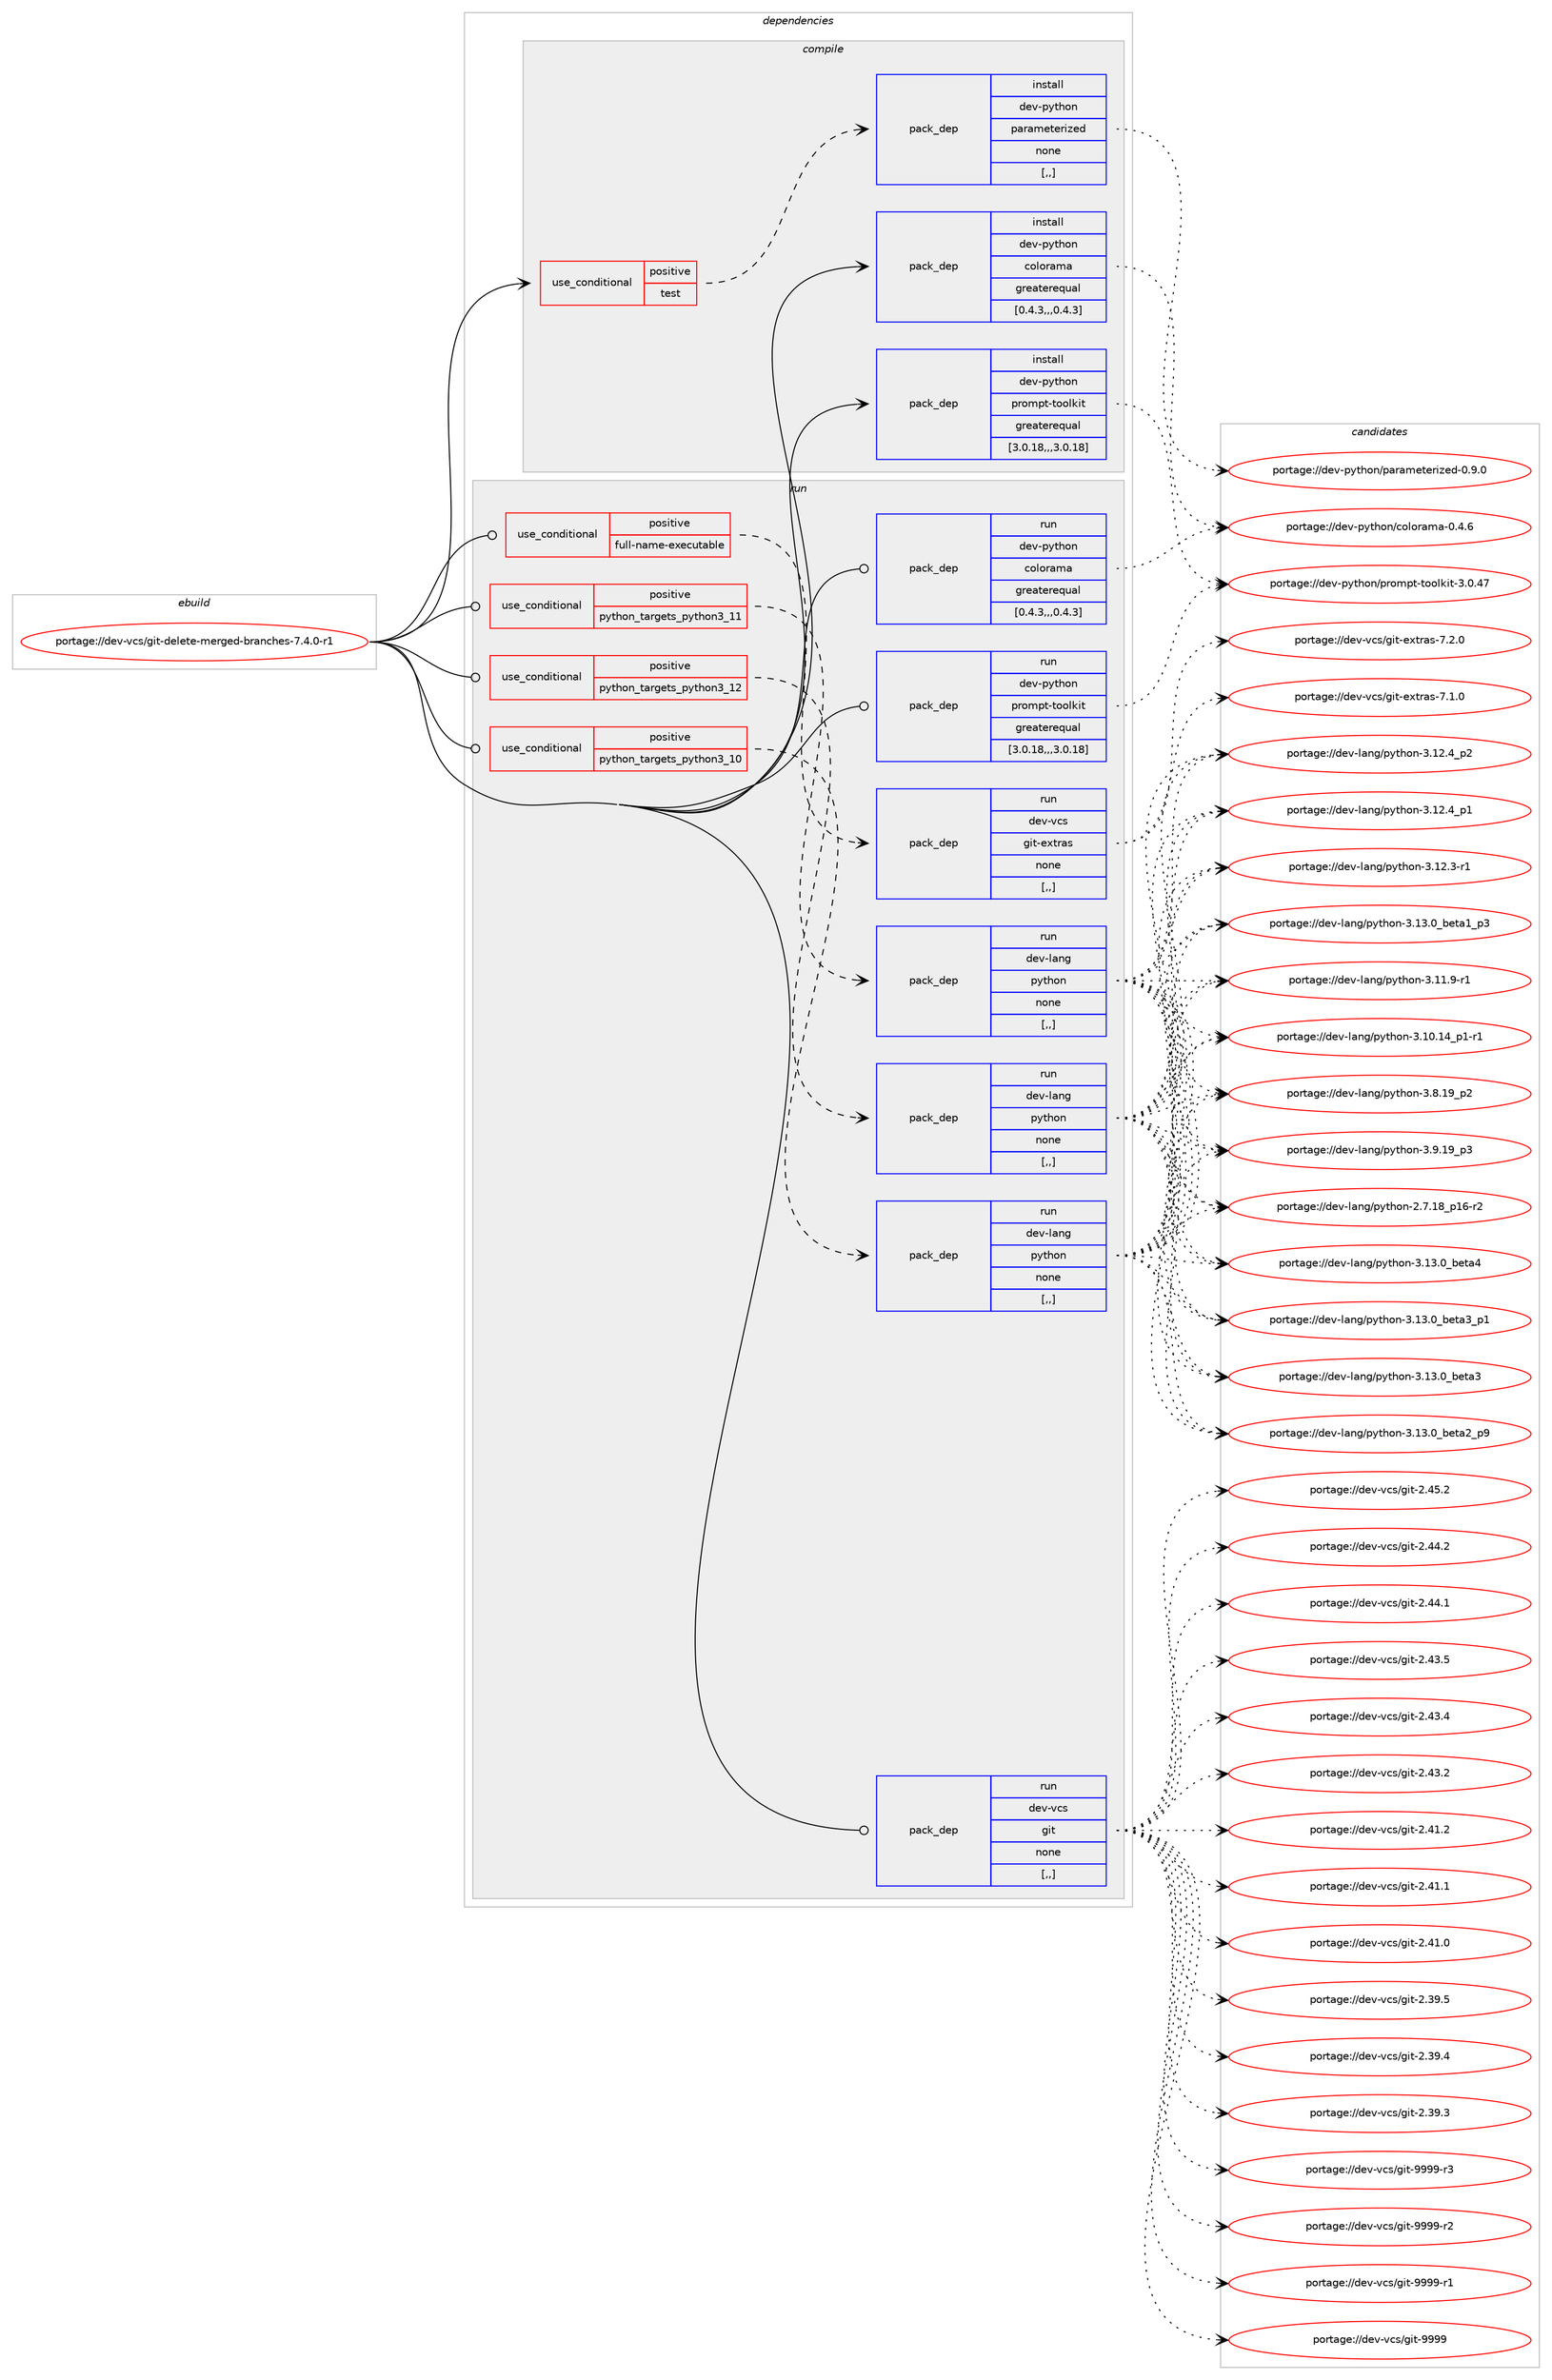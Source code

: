 digraph prolog {

# *************
# Graph options
# *************

newrank=true;
concentrate=true;
compound=true;
graph [rankdir=LR,fontname=Helvetica,fontsize=10,ranksep=1.5];#, ranksep=2.5, nodesep=0.2];
edge  [arrowhead=vee];
node  [fontname=Helvetica,fontsize=10];

# **********
# The ebuild
# **********

subgraph cluster_leftcol {
color=gray;
label=<<i>ebuild</i>>;
id [label="portage://dev-vcs/git-delete-merged-branches-7.4.0-r1", color=red, width=4, href="../dev-vcs/git-delete-merged-branches-7.4.0-r1.svg"];
}

# ****************
# The dependencies
# ****************

subgraph cluster_midcol {
color=gray;
label=<<i>dependencies</i>>;
subgraph cluster_compile {
fillcolor="#eeeeee";
style=filled;
label=<<i>compile</i>>;
subgraph cond62474 {
dependency222173 [label=<<TABLE BORDER="0" CELLBORDER="1" CELLSPACING="0" CELLPADDING="4"><TR><TD ROWSPAN="3" CELLPADDING="10">use_conditional</TD></TR><TR><TD>positive</TD></TR><TR><TD>test</TD></TR></TABLE>>, shape=none, color=red];
subgraph pack158237 {
dependency222174 [label=<<TABLE BORDER="0" CELLBORDER="1" CELLSPACING="0" CELLPADDING="4" WIDTH="220"><TR><TD ROWSPAN="6" CELLPADDING="30">pack_dep</TD></TR><TR><TD WIDTH="110">install</TD></TR><TR><TD>dev-python</TD></TR><TR><TD>parameterized</TD></TR><TR><TD>none</TD></TR><TR><TD>[,,]</TD></TR></TABLE>>, shape=none, color=blue];
}
dependency222173:e -> dependency222174:w [weight=20,style="dashed",arrowhead="vee"];
}
id:e -> dependency222173:w [weight=20,style="solid",arrowhead="vee"];
subgraph pack158238 {
dependency222175 [label=<<TABLE BORDER="0" CELLBORDER="1" CELLSPACING="0" CELLPADDING="4" WIDTH="220"><TR><TD ROWSPAN="6" CELLPADDING="30">pack_dep</TD></TR><TR><TD WIDTH="110">install</TD></TR><TR><TD>dev-python</TD></TR><TR><TD>colorama</TD></TR><TR><TD>greaterequal</TD></TR><TR><TD>[0.4.3,,,0.4.3]</TD></TR></TABLE>>, shape=none, color=blue];
}
id:e -> dependency222175:w [weight=20,style="solid",arrowhead="vee"];
subgraph pack158239 {
dependency222176 [label=<<TABLE BORDER="0" CELLBORDER="1" CELLSPACING="0" CELLPADDING="4" WIDTH="220"><TR><TD ROWSPAN="6" CELLPADDING="30">pack_dep</TD></TR><TR><TD WIDTH="110">install</TD></TR><TR><TD>dev-python</TD></TR><TR><TD>prompt-toolkit</TD></TR><TR><TD>greaterequal</TD></TR><TR><TD>[3.0.18,,,3.0.18]</TD></TR></TABLE>>, shape=none, color=blue];
}
id:e -> dependency222176:w [weight=20,style="solid",arrowhead="vee"];
}
subgraph cluster_compileandrun {
fillcolor="#eeeeee";
style=filled;
label=<<i>compile and run</i>>;
}
subgraph cluster_run {
fillcolor="#eeeeee";
style=filled;
label=<<i>run</i>>;
subgraph cond62475 {
dependency222177 [label=<<TABLE BORDER="0" CELLBORDER="1" CELLSPACING="0" CELLPADDING="4"><TR><TD ROWSPAN="3" CELLPADDING="10">use_conditional</TD></TR><TR><TD>positive</TD></TR><TR><TD>full-name-executable</TD></TR></TABLE>>, shape=none, color=red];
subgraph pack158240 {
dependency222178 [label=<<TABLE BORDER="0" CELLBORDER="1" CELLSPACING="0" CELLPADDING="4" WIDTH="220"><TR><TD ROWSPAN="6" CELLPADDING="30">pack_dep</TD></TR><TR><TD WIDTH="110">run</TD></TR><TR><TD>dev-vcs</TD></TR><TR><TD>git-extras</TD></TR><TR><TD>none</TD></TR><TR><TD>[,,]</TD></TR></TABLE>>, shape=none, color=blue];
}
dependency222177:e -> dependency222178:w [weight=20,style="dashed",arrowhead="vee"];
}
id:e -> dependency222177:w [weight=20,style="solid",arrowhead="odot"];
subgraph cond62476 {
dependency222179 [label=<<TABLE BORDER="0" CELLBORDER="1" CELLSPACING="0" CELLPADDING="4"><TR><TD ROWSPAN="3" CELLPADDING="10">use_conditional</TD></TR><TR><TD>positive</TD></TR><TR><TD>python_targets_python3_10</TD></TR></TABLE>>, shape=none, color=red];
subgraph pack158241 {
dependency222180 [label=<<TABLE BORDER="0" CELLBORDER="1" CELLSPACING="0" CELLPADDING="4" WIDTH="220"><TR><TD ROWSPAN="6" CELLPADDING="30">pack_dep</TD></TR><TR><TD WIDTH="110">run</TD></TR><TR><TD>dev-lang</TD></TR><TR><TD>python</TD></TR><TR><TD>none</TD></TR><TR><TD>[,,]</TD></TR></TABLE>>, shape=none, color=blue];
}
dependency222179:e -> dependency222180:w [weight=20,style="dashed",arrowhead="vee"];
}
id:e -> dependency222179:w [weight=20,style="solid",arrowhead="odot"];
subgraph cond62477 {
dependency222181 [label=<<TABLE BORDER="0" CELLBORDER="1" CELLSPACING="0" CELLPADDING="4"><TR><TD ROWSPAN="3" CELLPADDING="10">use_conditional</TD></TR><TR><TD>positive</TD></TR><TR><TD>python_targets_python3_11</TD></TR></TABLE>>, shape=none, color=red];
subgraph pack158242 {
dependency222182 [label=<<TABLE BORDER="0" CELLBORDER="1" CELLSPACING="0" CELLPADDING="4" WIDTH="220"><TR><TD ROWSPAN="6" CELLPADDING="30">pack_dep</TD></TR><TR><TD WIDTH="110">run</TD></TR><TR><TD>dev-lang</TD></TR><TR><TD>python</TD></TR><TR><TD>none</TD></TR><TR><TD>[,,]</TD></TR></TABLE>>, shape=none, color=blue];
}
dependency222181:e -> dependency222182:w [weight=20,style="dashed",arrowhead="vee"];
}
id:e -> dependency222181:w [weight=20,style="solid",arrowhead="odot"];
subgraph cond62478 {
dependency222183 [label=<<TABLE BORDER="0" CELLBORDER="1" CELLSPACING="0" CELLPADDING="4"><TR><TD ROWSPAN="3" CELLPADDING="10">use_conditional</TD></TR><TR><TD>positive</TD></TR><TR><TD>python_targets_python3_12</TD></TR></TABLE>>, shape=none, color=red];
subgraph pack158243 {
dependency222184 [label=<<TABLE BORDER="0" CELLBORDER="1" CELLSPACING="0" CELLPADDING="4" WIDTH="220"><TR><TD ROWSPAN="6" CELLPADDING="30">pack_dep</TD></TR><TR><TD WIDTH="110">run</TD></TR><TR><TD>dev-lang</TD></TR><TR><TD>python</TD></TR><TR><TD>none</TD></TR><TR><TD>[,,]</TD></TR></TABLE>>, shape=none, color=blue];
}
dependency222183:e -> dependency222184:w [weight=20,style="dashed",arrowhead="vee"];
}
id:e -> dependency222183:w [weight=20,style="solid",arrowhead="odot"];
subgraph pack158244 {
dependency222185 [label=<<TABLE BORDER="0" CELLBORDER="1" CELLSPACING="0" CELLPADDING="4" WIDTH="220"><TR><TD ROWSPAN="6" CELLPADDING="30">pack_dep</TD></TR><TR><TD WIDTH="110">run</TD></TR><TR><TD>dev-python</TD></TR><TR><TD>colorama</TD></TR><TR><TD>greaterequal</TD></TR><TR><TD>[0.4.3,,,0.4.3]</TD></TR></TABLE>>, shape=none, color=blue];
}
id:e -> dependency222185:w [weight=20,style="solid",arrowhead="odot"];
subgraph pack158245 {
dependency222186 [label=<<TABLE BORDER="0" CELLBORDER="1" CELLSPACING="0" CELLPADDING="4" WIDTH="220"><TR><TD ROWSPAN="6" CELLPADDING="30">pack_dep</TD></TR><TR><TD WIDTH="110">run</TD></TR><TR><TD>dev-python</TD></TR><TR><TD>prompt-toolkit</TD></TR><TR><TD>greaterequal</TD></TR><TR><TD>[3.0.18,,,3.0.18]</TD></TR></TABLE>>, shape=none, color=blue];
}
id:e -> dependency222186:w [weight=20,style="solid",arrowhead="odot"];
subgraph pack158246 {
dependency222187 [label=<<TABLE BORDER="0" CELLBORDER="1" CELLSPACING="0" CELLPADDING="4" WIDTH="220"><TR><TD ROWSPAN="6" CELLPADDING="30">pack_dep</TD></TR><TR><TD WIDTH="110">run</TD></TR><TR><TD>dev-vcs</TD></TR><TR><TD>git</TD></TR><TR><TD>none</TD></TR><TR><TD>[,,]</TD></TR></TABLE>>, shape=none, color=blue];
}
id:e -> dependency222187:w [weight=20,style="solid",arrowhead="odot"];
}
}

# **************
# The candidates
# **************

subgraph cluster_choices {
rank=same;
color=gray;
label=<<i>candidates</i>>;

subgraph choice158237 {
color=black;
nodesep=1;
choice10010111845112121116104111110471129711497109101116101114105122101100454846574648 [label="portage://dev-python/parameterized-0.9.0", color=red, width=4,href="../dev-python/parameterized-0.9.0.svg"];
dependency222174:e -> choice10010111845112121116104111110471129711497109101116101114105122101100454846574648:w [style=dotted,weight="100"];
}
subgraph choice158238 {
color=black;
nodesep=1;
choice1001011184511212111610411111047991111081111149710997454846524654 [label="portage://dev-python/colorama-0.4.6", color=red, width=4,href="../dev-python/colorama-0.4.6.svg"];
dependency222175:e -> choice1001011184511212111610411111047991111081111149710997454846524654:w [style=dotted,weight="100"];
}
subgraph choice158239 {
color=black;
nodesep=1;
choice10010111845112121116104111110471121141111091121164511611111110810710511645514648465255 [label="portage://dev-python/prompt-toolkit-3.0.47", color=red, width=4,href="../dev-python/prompt-toolkit-3.0.47.svg"];
dependency222176:e -> choice10010111845112121116104111110471121141111091121164511611111110810710511645514648465255:w [style=dotted,weight="100"];
}
subgraph choice158240 {
color=black;
nodesep=1;
choice1001011184511899115471031051164510112011611497115455546504648 [label="portage://dev-vcs/git-extras-7.2.0", color=red, width=4,href="../dev-vcs/git-extras-7.2.0.svg"];
choice1001011184511899115471031051164510112011611497115455546494648 [label="portage://dev-vcs/git-extras-7.1.0", color=red, width=4,href="../dev-vcs/git-extras-7.1.0.svg"];
dependency222178:e -> choice1001011184511899115471031051164510112011611497115455546504648:w [style=dotted,weight="100"];
dependency222178:e -> choice1001011184511899115471031051164510112011611497115455546494648:w [style=dotted,weight="100"];
}
subgraph choice158241 {
color=black;
nodesep=1;
choice1001011184510897110103471121211161041111104551464951464895981011169752 [label="portage://dev-lang/python-3.13.0_beta4", color=red, width=4,href="../dev-lang/python-3.13.0_beta4.svg"];
choice10010111845108971101034711212111610411111045514649514648959810111697519511249 [label="portage://dev-lang/python-3.13.0_beta3_p1", color=red, width=4,href="../dev-lang/python-3.13.0_beta3_p1.svg"];
choice1001011184510897110103471121211161041111104551464951464895981011169751 [label="portage://dev-lang/python-3.13.0_beta3", color=red, width=4,href="../dev-lang/python-3.13.0_beta3.svg"];
choice10010111845108971101034711212111610411111045514649514648959810111697509511257 [label="portage://dev-lang/python-3.13.0_beta2_p9", color=red, width=4,href="../dev-lang/python-3.13.0_beta2_p9.svg"];
choice10010111845108971101034711212111610411111045514649514648959810111697499511251 [label="portage://dev-lang/python-3.13.0_beta1_p3", color=red, width=4,href="../dev-lang/python-3.13.0_beta1_p3.svg"];
choice100101118451089711010347112121116104111110455146495046529511250 [label="portage://dev-lang/python-3.12.4_p2", color=red, width=4,href="../dev-lang/python-3.12.4_p2.svg"];
choice100101118451089711010347112121116104111110455146495046529511249 [label="portage://dev-lang/python-3.12.4_p1", color=red, width=4,href="../dev-lang/python-3.12.4_p1.svg"];
choice100101118451089711010347112121116104111110455146495046514511449 [label="portage://dev-lang/python-3.12.3-r1", color=red, width=4,href="../dev-lang/python-3.12.3-r1.svg"];
choice100101118451089711010347112121116104111110455146494946574511449 [label="portage://dev-lang/python-3.11.9-r1", color=red, width=4,href="../dev-lang/python-3.11.9-r1.svg"];
choice100101118451089711010347112121116104111110455146494846495295112494511449 [label="portage://dev-lang/python-3.10.14_p1-r1", color=red, width=4,href="../dev-lang/python-3.10.14_p1-r1.svg"];
choice100101118451089711010347112121116104111110455146574649579511251 [label="portage://dev-lang/python-3.9.19_p3", color=red, width=4,href="../dev-lang/python-3.9.19_p3.svg"];
choice100101118451089711010347112121116104111110455146564649579511250 [label="portage://dev-lang/python-3.8.19_p2", color=red, width=4,href="../dev-lang/python-3.8.19_p2.svg"];
choice100101118451089711010347112121116104111110455046554649569511249544511450 [label="portage://dev-lang/python-2.7.18_p16-r2", color=red, width=4,href="../dev-lang/python-2.7.18_p16-r2.svg"];
dependency222180:e -> choice1001011184510897110103471121211161041111104551464951464895981011169752:w [style=dotted,weight="100"];
dependency222180:e -> choice10010111845108971101034711212111610411111045514649514648959810111697519511249:w [style=dotted,weight="100"];
dependency222180:e -> choice1001011184510897110103471121211161041111104551464951464895981011169751:w [style=dotted,weight="100"];
dependency222180:e -> choice10010111845108971101034711212111610411111045514649514648959810111697509511257:w [style=dotted,weight="100"];
dependency222180:e -> choice10010111845108971101034711212111610411111045514649514648959810111697499511251:w [style=dotted,weight="100"];
dependency222180:e -> choice100101118451089711010347112121116104111110455146495046529511250:w [style=dotted,weight="100"];
dependency222180:e -> choice100101118451089711010347112121116104111110455146495046529511249:w [style=dotted,weight="100"];
dependency222180:e -> choice100101118451089711010347112121116104111110455146495046514511449:w [style=dotted,weight="100"];
dependency222180:e -> choice100101118451089711010347112121116104111110455146494946574511449:w [style=dotted,weight="100"];
dependency222180:e -> choice100101118451089711010347112121116104111110455146494846495295112494511449:w [style=dotted,weight="100"];
dependency222180:e -> choice100101118451089711010347112121116104111110455146574649579511251:w [style=dotted,weight="100"];
dependency222180:e -> choice100101118451089711010347112121116104111110455146564649579511250:w [style=dotted,weight="100"];
dependency222180:e -> choice100101118451089711010347112121116104111110455046554649569511249544511450:w [style=dotted,weight="100"];
}
subgraph choice158242 {
color=black;
nodesep=1;
choice1001011184510897110103471121211161041111104551464951464895981011169752 [label="portage://dev-lang/python-3.13.0_beta4", color=red, width=4,href="../dev-lang/python-3.13.0_beta4.svg"];
choice10010111845108971101034711212111610411111045514649514648959810111697519511249 [label="portage://dev-lang/python-3.13.0_beta3_p1", color=red, width=4,href="../dev-lang/python-3.13.0_beta3_p1.svg"];
choice1001011184510897110103471121211161041111104551464951464895981011169751 [label="portage://dev-lang/python-3.13.0_beta3", color=red, width=4,href="../dev-lang/python-3.13.0_beta3.svg"];
choice10010111845108971101034711212111610411111045514649514648959810111697509511257 [label="portage://dev-lang/python-3.13.0_beta2_p9", color=red, width=4,href="../dev-lang/python-3.13.0_beta2_p9.svg"];
choice10010111845108971101034711212111610411111045514649514648959810111697499511251 [label="portage://dev-lang/python-3.13.0_beta1_p3", color=red, width=4,href="../dev-lang/python-3.13.0_beta1_p3.svg"];
choice100101118451089711010347112121116104111110455146495046529511250 [label="portage://dev-lang/python-3.12.4_p2", color=red, width=4,href="../dev-lang/python-3.12.4_p2.svg"];
choice100101118451089711010347112121116104111110455146495046529511249 [label="portage://dev-lang/python-3.12.4_p1", color=red, width=4,href="../dev-lang/python-3.12.4_p1.svg"];
choice100101118451089711010347112121116104111110455146495046514511449 [label="portage://dev-lang/python-3.12.3-r1", color=red, width=4,href="../dev-lang/python-3.12.3-r1.svg"];
choice100101118451089711010347112121116104111110455146494946574511449 [label="portage://dev-lang/python-3.11.9-r1", color=red, width=4,href="../dev-lang/python-3.11.9-r1.svg"];
choice100101118451089711010347112121116104111110455146494846495295112494511449 [label="portage://dev-lang/python-3.10.14_p1-r1", color=red, width=4,href="../dev-lang/python-3.10.14_p1-r1.svg"];
choice100101118451089711010347112121116104111110455146574649579511251 [label="portage://dev-lang/python-3.9.19_p3", color=red, width=4,href="../dev-lang/python-3.9.19_p3.svg"];
choice100101118451089711010347112121116104111110455146564649579511250 [label="portage://dev-lang/python-3.8.19_p2", color=red, width=4,href="../dev-lang/python-3.8.19_p2.svg"];
choice100101118451089711010347112121116104111110455046554649569511249544511450 [label="portage://dev-lang/python-2.7.18_p16-r2", color=red, width=4,href="../dev-lang/python-2.7.18_p16-r2.svg"];
dependency222182:e -> choice1001011184510897110103471121211161041111104551464951464895981011169752:w [style=dotted,weight="100"];
dependency222182:e -> choice10010111845108971101034711212111610411111045514649514648959810111697519511249:w [style=dotted,weight="100"];
dependency222182:e -> choice1001011184510897110103471121211161041111104551464951464895981011169751:w [style=dotted,weight="100"];
dependency222182:e -> choice10010111845108971101034711212111610411111045514649514648959810111697509511257:w [style=dotted,weight="100"];
dependency222182:e -> choice10010111845108971101034711212111610411111045514649514648959810111697499511251:w [style=dotted,weight="100"];
dependency222182:e -> choice100101118451089711010347112121116104111110455146495046529511250:w [style=dotted,weight="100"];
dependency222182:e -> choice100101118451089711010347112121116104111110455146495046529511249:w [style=dotted,weight="100"];
dependency222182:e -> choice100101118451089711010347112121116104111110455146495046514511449:w [style=dotted,weight="100"];
dependency222182:e -> choice100101118451089711010347112121116104111110455146494946574511449:w [style=dotted,weight="100"];
dependency222182:e -> choice100101118451089711010347112121116104111110455146494846495295112494511449:w [style=dotted,weight="100"];
dependency222182:e -> choice100101118451089711010347112121116104111110455146574649579511251:w [style=dotted,weight="100"];
dependency222182:e -> choice100101118451089711010347112121116104111110455146564649579511250:w [style=dotted,weight="100"];
dependency222182:e -> choice100101118451089711010347112121116104111110455046554649569511249544511450:w [style=dotted,weight="100"];
}
subgraph choice158243 {
color=black;
nodesep=1;
choice1001011184510897110103471121211161041111104551464951464895981011169752 [label="portage://dev-lang/python-3.13.0_beta4", color=red, width=4,href="../dev-lang/python-3.13.0_beta4.svg"];
choice10010111845108971101034711212111610411111045514649514648959810111697519511249 [label="portage://dev-lang/python-3.13.0_beta3_p1", color=red, width=4,href="../dev-lang/python-3.13.0_beta3_p1.svg"];
choice1001011184510897110103471121211161041111104551464951464895981011169751 [label="portage://dev-lang/python-3.13.0_beta3", color=red, width=4,href="../dev-lang/python-3.13.0_beta3.svg"];
choice10010111845108971101034711212111610411111045514649514648959810111697509511257 [label="portage://dev-lang/python-3.13.0_beta2_p9", color=red, width=4,href="../dev-lang/python-3.13.0_beta2_p9.svg"];
choice10010111845108971101034711212111610411111045514649514648959810111697499511251 [label="portage://dev-lang/python-3.13.0_beta1_p3", color=red, width=4,href="../dev-lang/python-3.13.0_beta1_p3.svg"];
choice100101118451089711010347112121116104111110455146495046529511250 [label="portage://dev-lang/python-3.12.4_p2", color=red, width=4,href="../dev-lang/python-3.12.4_p2.svg"];
choice100101118451089711010347112121116104111110455146495046529511249 [label="portage://dev-lang/python-3.12.4_p1", color=red, width=4,href="../dev-lang/python-3.12.4_p1.svg"];
choice100101118451089711010347112121116104111110455146495046514511449 [label="portage://dev-lang/python-3.12.3-r1", color=red, width=4,href="../dev-lang/python-3.12.3-r1.svg"];
choice100101118451089711010347112121116104111110455146494946574511449 [label="portage://dev-lang/python-3.11.9-r1", color=red, width=4,href="../dev-lang/python-3.11.9-r1.svg"];
choice100101118451089711010347112121116104111110455146494846495295112494511449 [label="portage://dev-lang/python-3.10.14_p1-r1", color=red, width=4,href="../dev-lang/python-3.10.14_p1-r1.svg"];
choice100101118451089711010347112121116104111110455146574649579511251 [label="portage://dev-lang/python-3.9.19_p3", color=red, width=4,href="../dev-lang/python-3.9.19_p3.svg"];
choice100101118451089711010347112121116104111110455146564649579511250 [label="portage://dev-lang/python-3.8.19_p2", color=red, width=4,href="../dev-lang/python-3.8.19_p2.svg"];
choice100101118451089711010347112121116104111110455046554649569511249544511450 [label="portage://dev-lang/python-2.7.18_p16-r2", color=red, width=4,href="../dev-lang/python-2.7.18_p16-r2.svg"];
dependency222184:e -> choice1001011184510897110103471121211161041111104551464951464895981011169752:w [style=dotted,weight="100"];
dependency222184:e -> choice10010111845108971101034711212111610411111045514649514648959810111697519511249:w [style=dotted,weight="100"];
dependency222184:e -> choice1001011184510897110103471121211161041111104551464951464895981011169751:w [style=dotted,weight="100"];
dependency222184:e -> choice10010111845108971101034711212111610411111045514649514648959810111697509511257:w [style=dotted,weight="100"];
dependency222184:e -> choice10010111845108971101034711212111610411111045514649514648959810111697499511251:w [style=dotted,weight="100"];
dependency222184:e -> choice100101118451089711010347112121116104111110455146495046529511250:w [style=dotted,weight="100"];
dependency222184:e -> choice100101118451089711010347112121116104111110455146495046529511249:w [style=dotted,weight="100"];
dependency222184:e -> choice100101118451089711010347112121116104111110455146495046514511449:w [style=dotted,weight="100"];
dependency222184:e -> choice100101118451089711010347112121116104111110455146494946574511449:w [style=dotted,weight="100"];
dependency222184:e -> choice100101118451089711010347112121116104111110455146494846495295112494511449:w [style=dotted,weight="100"];
dependency222184:e -> choice100101118451089711010347112121116104111110455146574649579511251:w [style=dotted,weight="100"];
dependency222184:e -> choice100101118451089711010347112121116104111110455146564649579511250:w [style=dotted,weight="100"];
dependency222184:e -> choice100101118451089711010347112121116104111110455046554649569511249544511450:w [style=dotted,weight="100"];
}
subgraph choice158244 {
color=black;
nodesep=1;
choice1001011184511212111610411111047991111081111149710997454846524654 [label="portage://dev-python/colorama-0.4.6", color=red, width=4,href="../dev-python/colorama-0.4.6.svg"];
dependency222185:e -> choice1001011184511212111610411111047991111081111149710997454846524654:w [style=dotted,weight="100"];
}
subgraph choice158245 {
color=black;
nodesep=1;
choice10010111845112121116104111110471121141111091121164511611111110810710511645514648465255 [label="portage://dev-python/prompt-toolkit-3.0.47", color=red, width=4,href="../dev-python/prompt-toolkit-3.0.47.svg"];
dependency222186:e -> choice10010111845112121116104111110471121141111091121164511611111110810710511645514648465255:w [style=dotted,weight="100"];
}
subgraph choice158246 {
color=black;
nodesep=1;
choice10010111845118991154710310511645575757574511451 [label="portage://dev-vcs/git-9999-r3", color=red, width=4,href="../dev-vcs/git-9999-r3.svg"];
choice10010111845118991154710310511645575757574511450 [label="portage://dev-vcs/git-9999-r2", color=red, width=4,href="../dev-vcs/git-9999-r2.svg"];
choice10010111845118991154710310511645575757574511449 [label="portage://dev-vcs/git-9999-r1", color=red, width=4,href="../dev-vcs/git-9999-r1.svg"];
choice1001011184511899115471031051164557575757 [label="portage://dev-vcs/git-9999", color=red, width=4,href="../dev-vcs/git-9999.svg"];
choice10010111845118991154710310511645504652534650 [label="portage://dev-vcs/git-2.45.2", color=red, width=4,href="../dev-vcs/git-2.45.2.svg"];
choice10010111845118991154710310511645504652524650 [label="portage://dev-vcs/git-2.44.2", color=red, width=4,href="../dev-vcs/git-2.44.2.svg"];
choice10010111845118991154710310511645504652524649 [label="portage://dev-vcs/git-2.44.1", color=red, width=4,href="../dev-vcs/git-2.44.1.svg"];
choice10010111845118991154710310511645504652514653 [label="portage://dev-vcs/git-2.43.5", color=red, width=4,href="../dev-vcs/git-2.43.5.svg"];
choice10010111845118991154710310511645504652514652 [label="portage://dev-vcs/git-2.43.4", color=red, width=4,href="../dev-vcs/git-2.43.4.svg"];
choice10010111845118991154710310511645504652514650 [label="portage://dev-vcs/git-2.43.2", color=red, width=4,href="../dev-vcs/git-2.43.2.svg"];
choice10010111845118991154710310511645504652494650 [label="portage://dev-vcs/git-2.41.2", color=red, width=4,href="../dev-vcs/git-2.41.2.svg"];
choice10010111845118991154710310511645504652494649 [label="portage://dev-vcs/git-2.41.1", color=red, width=4,href="../dev-vcs/git-2.41.1.svg"];
choice10010111845118991154710310511645504652494648 [label="portage://dev-vcs/git-2.41.0", color=red, width=4,href="../dev-vcs/git-2.41.0.svg"];
choice10010111845118991154710310511645504651574653 [label="portage://dev-vcs/git-2.39.5", color=red, width=4,href="../dev-vcs/git-2.39.5.svg"];
choice10010111845118991154710310511645504651574652 [label="portage://dev-vcs/git-2.39.4", color=red, width=4,href="../dev-vcs/git-2.39.4.svg"];
choice10010111845118991154710310511645504651574651 [label="portage://dev-vcs/git-2.39.3", color=red, width=4,href="../dev-vcs/git-2.39.3.svg"];
dependency222187:e -> choice10010111845118991154710310511645575757574511451:w [style=dotted,weight="100"];
dependency222187:e -> choice10010111845118991154710310511645575757574511450:w [style=dotted,weight="100"];
dependency222187:e -> choice10010111845118991154710310511645575757574511449:w [style=dotted,weight="100"];
dependency222187:e -> choice1001011184511899115471031051164557575757:w [style=dotted,weight="100"];
dependency222187:e -> choice10010111845118991154710310511645504652534650:w [style=dotted,weight="100"];
dependency222187:e -> choice10010111845118991154710310511645504652524650:w [style=dotted,weight="100"];
dependency222187:e -> choice10010111845118991154710310511645504652524649:w [style=dotted,weight="100"];
dependency222187:e -> choice10010111845118991154710310511645504652514653:w [style=dotted,weight="100"];
dependency222187:e -> choice10010111845118991154710310511645504652514652:w [style=dotted,weight="100"];
dependency222187:e -> choice10010111845118991154710310511645504652514650:w [style=dotted,weight="100"];
dependency222187:e -> choice10010111845118991154710310511645504652494650:w [style=dotted,weight="100"];
dependency222187:e -> choice10010111845118991154710310511645504652494649:w [style=dotted,weight="100"];
dependency222187:e -> choice10010111845118991154710310511645504652494648:w [style=dotted,weight="100"];
dependency222187:e -> choice10010111845118991154710310511645504651574653:w [style=dotted,weight="100"];
dependency222187:e -> choice10010111845118991154710310511645504651574652:w [style=dotted,weight="100"];
dependency222187:e -> choice10010111845118991154710310511645504651574651:w [style=dotted,weight="100"];
}
}

}
